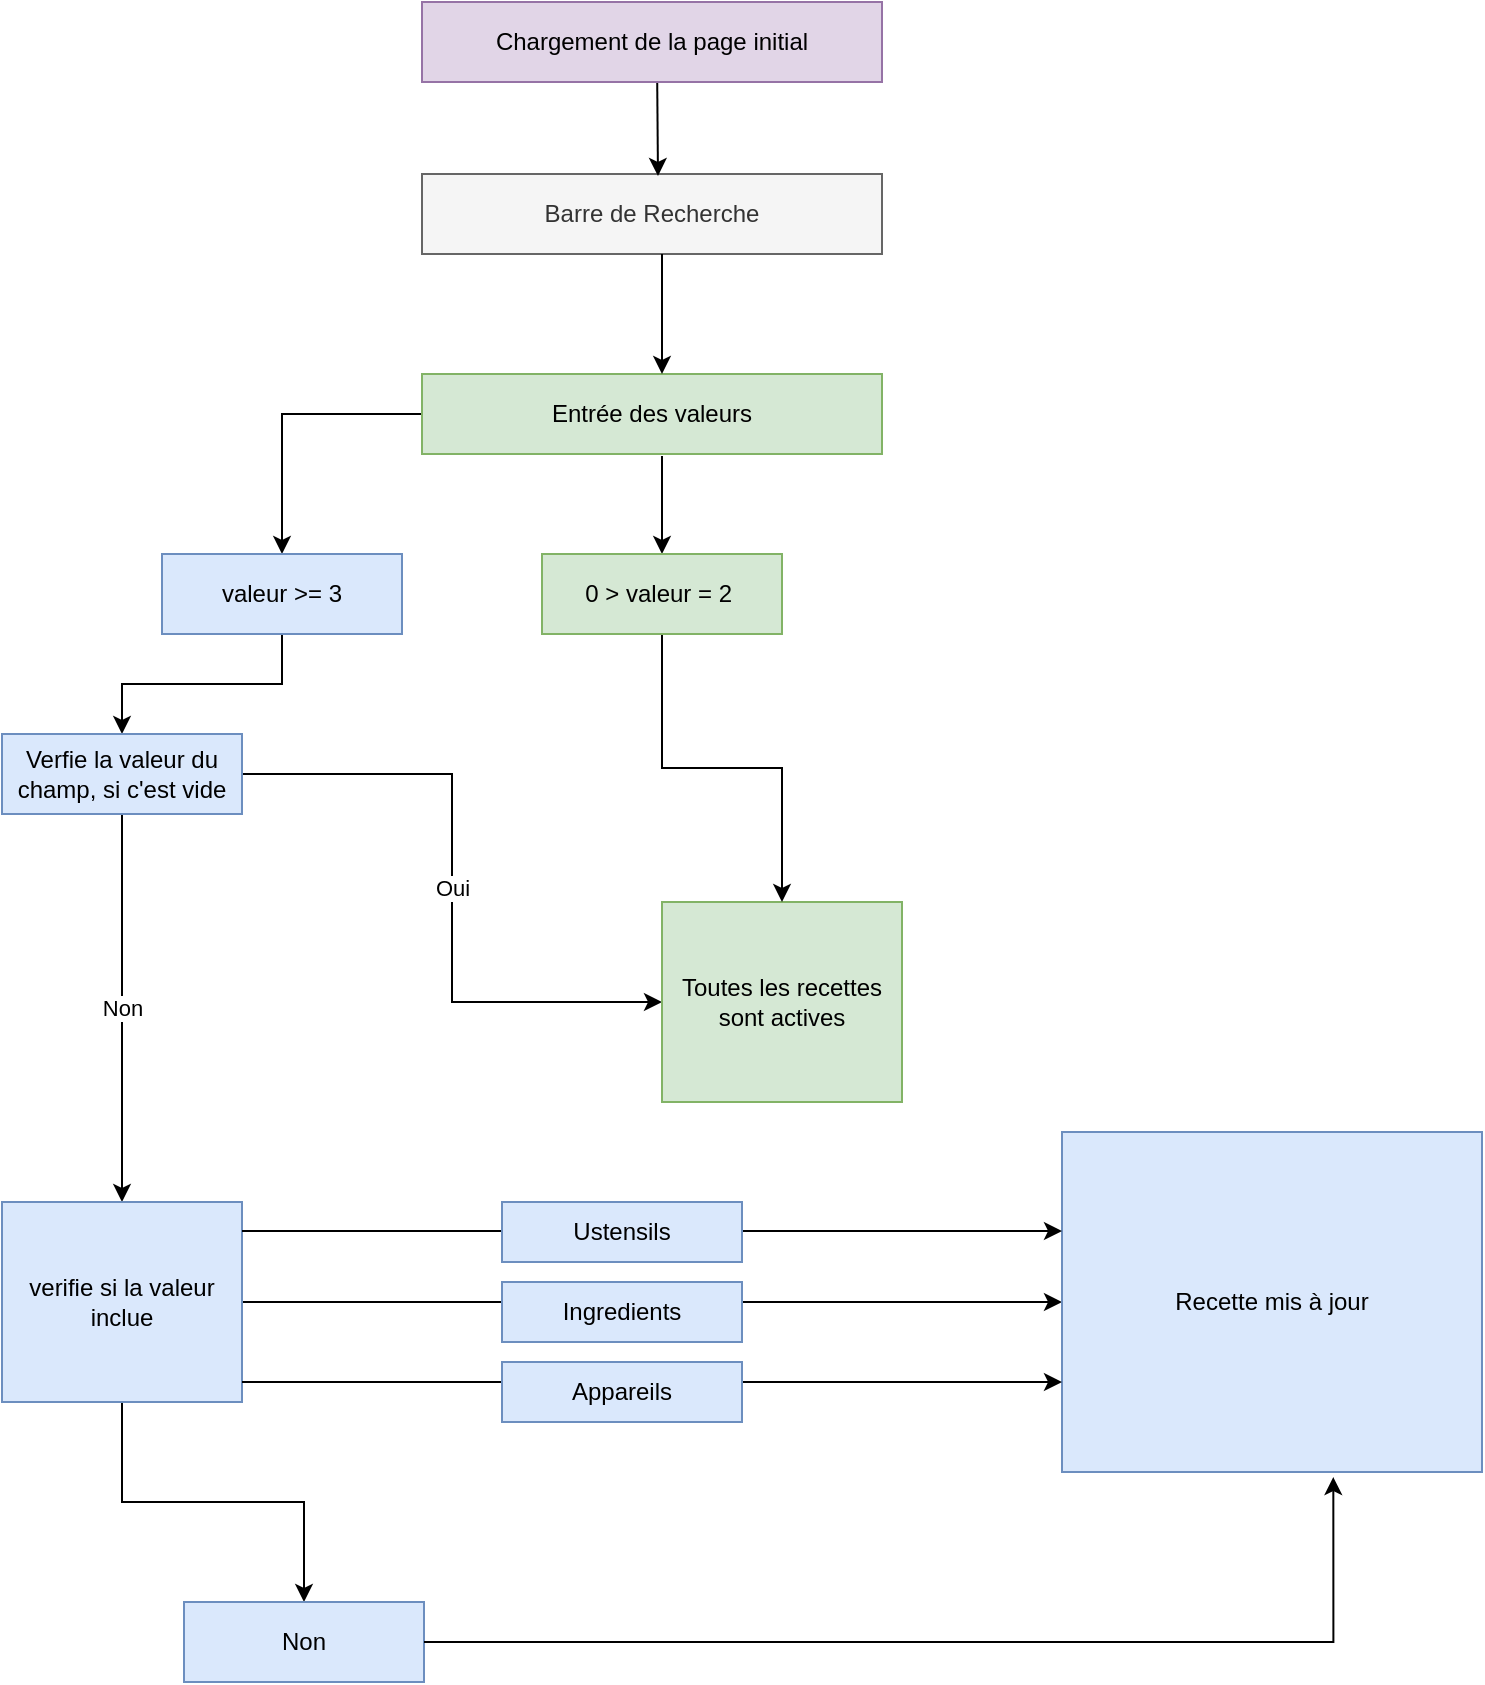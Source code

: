 <mxfile version="24.7.6">
  <diagram name="Page-1" id="_CkIk55Bxlhfrq4PTV1R">
    <mxGraphModel dx="1703" dy="1011" grid="1" gridSize="10" guides="1" tooltips="1" connect="1" arrows="1" fold="1" page="1" pageScale="1" pageWidth="827" pageHeight="1169" math="0" shadow="0">
      <root>
        <mxCell id="0" />
        <mxCell id="1" parent="0" />
        <mxCell id="PS8EHh33wONcYnEYTsD2-1" value="Barre de Recherche" style="rounded=0;whiteSpace=wrap;html=1;fillColor=#f5f5f5;strokeColor=#666666;fontColor=#333333;" parent="1" vertex="1">
          <mxGeometry x="280" y="116" width="230" height="40" as="geometry" />
        </mxCell>
        <mxCell id="V1tdQmB5dovIDtoan9na-58" style="edgeStyle=orthogonalEdgeStyle;rounded=0;orthogonalLoop=1;jettySize=auto;html=1;entryX=0.5;entryY=0;entryDx=0;entryDy=0;" parent="1" source="PS8EHh33wONcYnEYTsD2-4" target="V1tdQmB5dovIDtoan9na-1" edge="1">
          <mxGeometry relative="1" as="geometry">
            <mxPoint x="210" y="300" as="targetPoint" />
          </mxGeometry>
        </mxCell>
        <mxCell id="PS8EHh33wONcYnEYTsD2-4" value="Entrée des valeurs" style="rounded=0;whiteSpace=wrap;html=1;fillColor=#d5e8d4;strokeColor=#82b366;" parent="1" vertex="1">
          <mxGeometry x="280" y="216" width="230" height="40" as="geometry" />
        </mxCell>
        <mxCell id="PS8EHh33wONcYnEYTsD2-6" value="" style="endArrow=classic;html=1;rounded=0;" parent="1" edge="1">
          <mxGeometry width="50" height="50" relative="1" as="geometry">
            <mxPoint x="400" y="156" as="sourcePoint" />
            <mxPoint x="400" y="216" as="targetPoint" />
          </mxGeometry>
        </mxCell>
        <mxCell id="PS8EHh33wONcYnEYTsD2-7" value="" style="endArrow=classic;html=1;rounded=0;entryX=0.5;entryY=0;entryDx=0;entryDy=0;" parent="1" target="PS8EHh33wONcYnEYTsD2-8" edge="1">
          <mxGeometry width="50" height="50" relative="1" as="geometry">
            <mxPoint x="400" y="257" as="sourcePoint" />
            <mxPoint x="400" y="296" as="targetPoint" />
          </mxGeometry>
        </mxCell>
        <mxCell id="V1tdQmB5dovIDtoan9na-17" style="edgeStyle=orthogonalEdgeStyle;rounded=0;orthogonalLoop=1;jettySize=auto;html=1;" parent="1" source="V1tdQmB5dovIDtoan9na-1" target="V1tdQmB5dovIDtoan9na-4" edge="1">
          <mxGeometry relative="1" as="geometry" />
        </mxCell>
        <mxCell id="V1tdQmB5dovIDtoan9na-1" value="valeur &amp;gt;= 3" style="rounded=0;whiteSpace=wrap;html=1;fillColor=#dae8fc;strokeColor=#6c8ebf;" parent="1" vertex="1">
          <mxGeometry x="150" y="306" width="120" height="40" as="geometry" />
        </mxCell>
        <mxCell id="V1tdQmB5dovIDtoan9na-40" value="Oui" style="edgeStyle=orthogonalEdgeStyle;rounded=0;orthogonalLoop=1;jettySize=auto;html=1;entryX=0;entryY=0.5;entryDx=0;entryDy=0;" parent="1" source="V1tdQmB5dovIDtoan9na-4" target="V1tdQmB5dovIDtoan9na-8" edge="1">
          <mxGeometry relative="1" as="geometry" />
        </mxCell>
        <mxCell id="V1tdQmB5dovIDtoan9na-42" value="Non" style="edgeStyle=orthogonalEdgeStyle;rounded=0;orthogonalLoop=1;jettySize=auto;html=1;entryX=0.5;entryY=0;entryDx=0;entryDy=0;" parent="1" source="V1tdQmB5dovIDtoan9na-4" target="V1tdQmB5dovIDtoan9na-6" edge="1">
          <mxGeometry relative="1" as="geometry" />
        </mxCell>
        <mxCell id="V1tdQmB5dovIDtoan9na-4" value="Verfie la valeur du champ, si c&#39;est vide" style="rounded=0;whiteSpace=wrap;html=1;fillColor=#dae8fc;strokeColor=#6c8ebf;" parent="1" vertex="1">
          <mxGeometry x="70" y="396" width="120" height="40" as="geometry" />
        </mxCell>
        <mxCell id="V1tdQmB5dovIDtoan9na-53" value="" style="edgeStyle=orthogonalEdgeStyle;rounded=0;orthogonalLoop=1;jettySize=auto;html=1;" parent="1" source="V1tdQmB5dovIDtoan9na-6" target="V1tdQmB5dovIDtoan9na-51" edge="1">
          <mxGeometry relative="1" as="geometry" />
        </mxCell>
        <mxCell id="-Y4pLnlHrgumTn3dGfFy-5" style="edgeStyle=orthogonalEdgeStyle;rounded=0;orthogonalLoop=1;jettySize=auto;html=1;" edge="1" parent="1" source="V1tdQmB5dovIDtoan9na-6" target="V1tdQmB5dovIDtoan9na-49">
          <mxGeometry relative="1" as="geometry" />
        </mxCell>
        <mxCell id="V1tdQmB5dovIDtoan9na-6" value="verifie si la valeur inclue" style="rounded=0;whiteSpace=wrap;html=1;fillColor=#dae8fc;strokeColor=#6c8ebf;" parent="1" vertex="1">
          <mxGeometry x="70" y="630" width="120" height="100" as="geometry" />
        </mxCell>
        <mxCell id="V1tdQmB5dovIDtoan9na-8" value="Toutes les recettes sont actives" style="rounded=0;whiteSpace=wrap;html=1;fillColor=#d5e8d4;strokeColor=#82b366;" parent="1" vertex="1">
          <mxGeometry x="400" y="480" width="120" height="100" as="geometry" />
        </mxCell>
        <mxCell id="V1tdQmB5dovIDtoan9na-38" style="edgeStyle=orthogonalEdgeStyle;rounded=0;orthogonalLoop=1;jettySize=auto;html=1;" parent="1" source="PS8EHh33wONcYnEYTsD2-8" target="V1tdQmB5dovIDtoan9na-8" edge="1">
          <mxGeometry relative="1" as="geometry" />
        </mxCell>
        <mxCell id="PS8EHh33wONcYnEYTsD2-8" value="0 &amp;gt; valeur = 2&amp;nbsp;" style="rounded=0;whiteSpace=wrap;html=1;fillColor=#d5e8d4;strokeColor=#82b366;" parent="1" vertex="1">
          <mxGeometry x="340" y="306" width="120" height="40" as="geometry" />
        </mxCell>
        <mxCell id="V1tdQmB5dovIDtoan9na-37" value="" style="endArrow=classic;html=1;rounded=0;" parent="1" edge="1">
          <mxGeometry width="50" height="50" relative="1" as="geometry">
            <mxPoint x="397.58" y="67" as="sourcePoint" />
            <mxPoint x="398" y="117" as="targetPoint" />
          </mxGeometry>
        </mxCell>
        <mxCell id="V1tdQmB5dovIDtoan9na-36" value="Chargement de la page initial" style="rounded=0;whiteSpace=wrap;html=1;fillColor=#e1d5e7;strokeColor=#9673a6;" parent="1" vertex="1">
          <mxGeometry x="280" y="30" width="230" height="40" as="geometry" />
        </mxCell>
        <mxCell id="V1tdQmB5dovIDtoan9na-49" value="Recette mis à jour" style="rounded=0;whiteSpace=wrap;html=1;fillColor=#dae8fc;strokeColor=#6c8ebf;" parent="1" vertex="1">
          <mxGeometry x="600" y="595" width="210" height="170" as="geometry" />
        </mxCell>
        <mxCell id="V1tdQmB5dovIDtoan9na-51" value="Non" style="rounded=0;whiteSpace=wrap;html=1;fillColor=#dae8fc;strokeColor=#6c8ebf;" parent="1" vertex="1">
          <mxGeometry x="161" y="830" width="120" height="40" as="geometry" />
        </mxCell>
        <mxCell id="V1tdQmB5dovIDtoan9na-54" style="edgeStyle=orthogonalEdgeStyle;rounded=0;orthogonalLoop=1;jettySize=auto;html=1;entryX=0.646;entryY=1.015;entryDx=0;entryDy=0;entryPerimeter=0;" parent="1" source="V1tdQmB5dovIDtoan9na-51" target="V1tdQmB5dovIDtoan9na-49" edge="1">
          <mxGeometry relative="1" as="geometry" />
        </mxCell>
        <mxCell id="-Y4pLnlHrgumTn3dGfFy-3" value="Ingredients" style="rounded=0;whiteSpace=wrap;html=1;fillColor=#dae8fc;strokeColor=#6c8ebf;" vertex="1" parent="1">
          <mxGeometry x="320" y="670" width="120" height="30" as="geometry" />
        </mxCell>
        <mxCell id="-Y4pLnlHrgumTn3dGfFy-7" style="edgeStyle=orthogonalEdgeStyle;rounded=0;orthogonalLoop=1;jettySize=auto;html=1;" edge="1" parent="1">
          <mxGeometry relative="1" as="geometry">
            <mxPoint x="190" y="720" as="sourcePoint" />
            <mxPoint x="600" y="720" as="targetPoint" />
          </mxGeometry>
        </mxCell>
        <mxCell id="-Y4pLnlHrgumTn3dGfFy-8" style="edgeStyle=orthogonalEdgeStyle;rounded=0;orthogonalLoop=1;jettySize=auto;html=1;" edge="1" parent="1">
          <mxGeometry relative="1" as="geometry">
            <mxPoint x="190" y="644.5" as="sourcePoint" />
            <mxPoint x="600" y="644.5" as="targetPoint" />
          </mxGeometry>
        </mxCell>
        <mxCell id="-Y4pLnlHrgumTn3dGfFy-4" value="Appareils" style="rounded=0;whiteSpace=wrap;html=1;fillColor=#dae8fc;strokeColor=#6c8ebf;" vertex="1" parent="1">
          <mxGeometry x="320" y="710" width="120" height="30" as="geometry" />
        </mxCell>
        <mxCell id="-Y4pLnlHrgumTn3dGfFy-1" value="Ustensils" style="rounded=0;whiteSpace=wrap;html=1;fillColor=#dae8fc;strokeColor=#6c8ebf;" vertex="1" parent="1">
          <mxGeometry x="320" y="630" width="120" height="30" as="geometry" />
        </mxCell>
      </root>
    </mxGraphModel>
  </diagram>
</mxfile>
